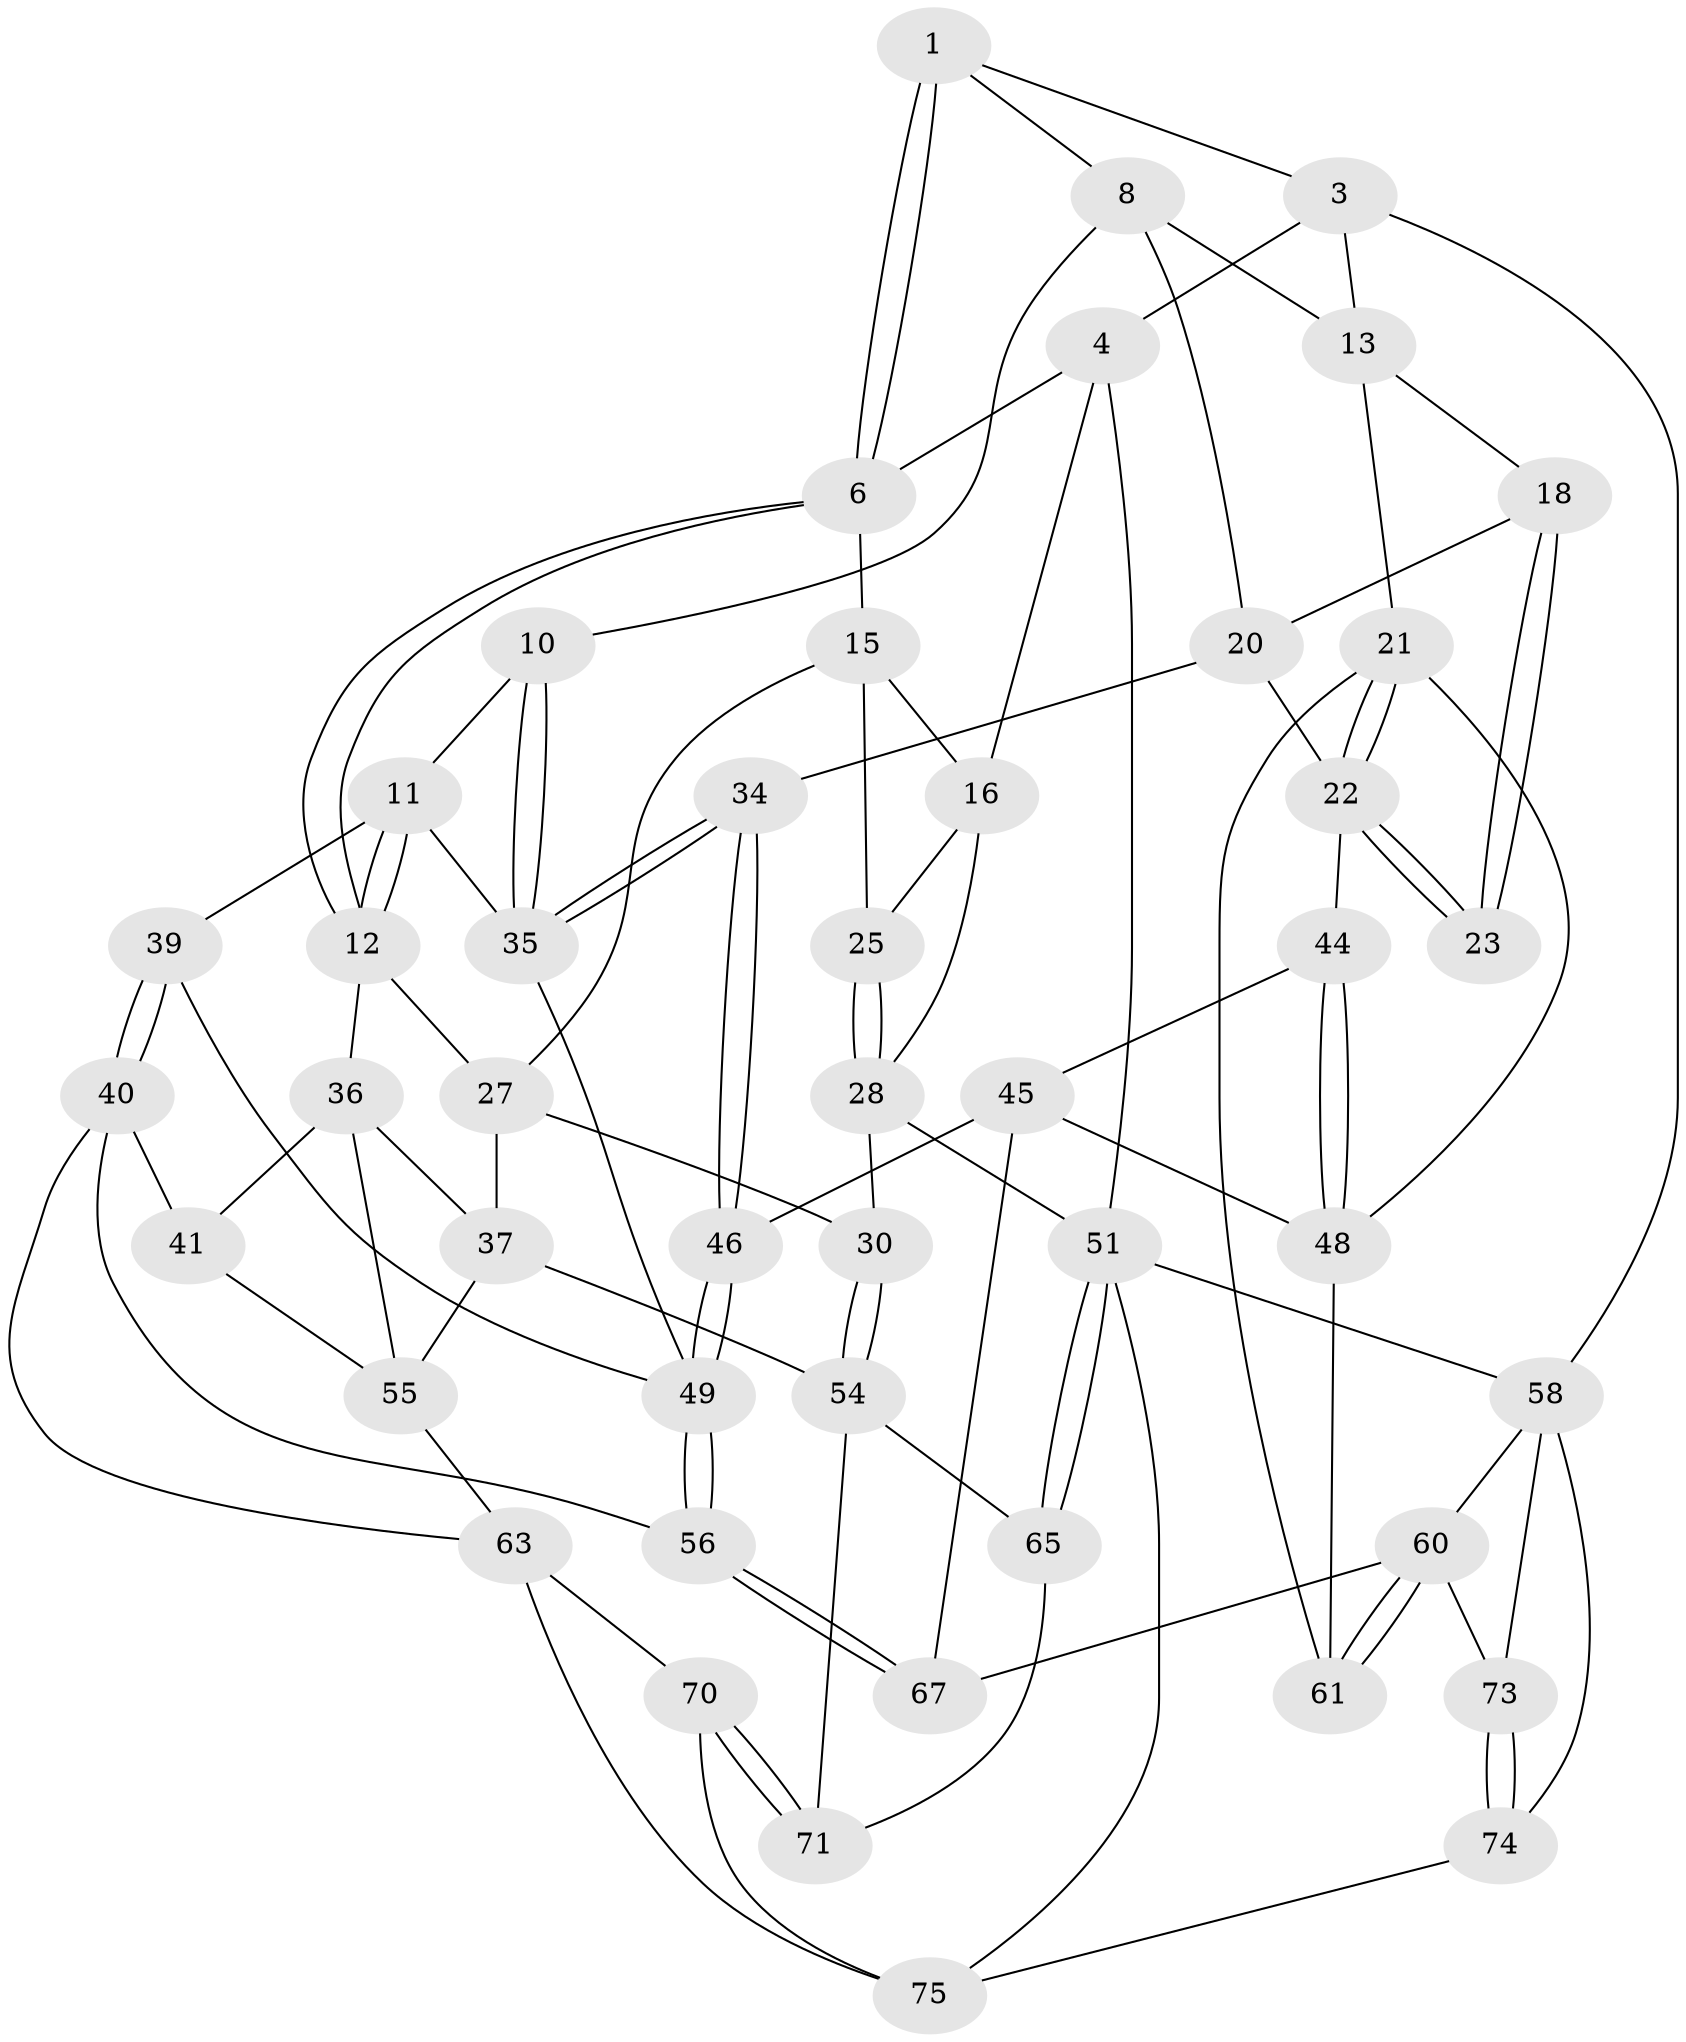 // Generated by graph-tools (version 1.1) at 2025/52/02/27/25 19:52:42]
// undirected, 47 vertices, 105 edges
graph export_dot {
graph [start="1"]
  node [color=gray90,style=filled];
  1 [pos="+0.5991045630353613+0",super="+2"];
  3 [pos="+1+0"];
  4 [pos="+0+0",super="+5"];
  6 [pos="+0.414431732147772+0.1505042562894071",super="+7"];
  8 [pos="+0.6840219192835695+0",super="+9"];
  10 [pos="+0.6030255929020666+0.3348947411224956"];
  11 [pos="+0.48418772349094913+0.3440567284762626",super="+38"];
  12 [pos="+0.43778303126111695+0.3151670261189635",super="+26"];
  13 [pos="+0.8379643633012899+0.1684577435645555",super="+14"];
  15 [pos="+0.18130644286076789+0.15971253780856426",super="+24"];
  16 [pos="+0.07382656776319714+0.15089617693299792",super="+17"];
  18 [pos="+0.7967631918727689+0.23429843107857112",super="+19"];
  20 [pos="+0.7074098203811979+0.32188811465866846",super="+33"];
  21 [pos="+1+0.33035485539627224",super="+47"];
  22 [pos="+0.8690231732332423+0.35390481153394665",super="+32"];
  23 [pos="+0.8459941738313601+0.344949564161886"];
  25 [pos="+0+0.23655069491605757"];
  27 [pos="+0.16735347610771248+0.2872159885287922",super="+29"];
  28 [pos="+0+0.25165921792698215",super="+31"];
  30 [pos="+0+0.4163654188556081"];
  34 [pos="+0.7034103899083978+0.478218001307384"];
  35 [pos="+0.6494666180238149+0.4532657654658967",super="+43"];
  36 [pos="+0.3116161980096841+0.4425446908874685",super="+42"];
  37 [pos="+0.20725116228914087+0.46635684008175476",super="+53"];
  39 [pos="+0.49112403344829636+0.518470559686579"];
  40 [pos="+0.4689553251785443+0.5481743125785162",super="+57"];
  41 [pos="+0.39653838665271746+0.5688997451205465"];
  44 [pos="+0.8652825709045395+0.5493811706548912"];
  45 [pos="+0.8585388864730915+0.5564009860787723",super="+66"];
  46 [pos="+0.7071712721123559+0.5674780412500018"];
  48 [pos="+1+0.4889615220046055",super="+68"];
  49 [pos="+0.6552341462222272+0.6182824661299934",super="+50"];
  51 [pos="+0+0.7624644925604872",super="+52"];
  54 [pos="+0.1604348882277214+0.577474974991197",super="+64"];
  55 [pos="+0.1932970750684399+0.5918019046747928",super="+62"];
  56 [pos="+0.6476776181610367+0.6885038748984781"];
  58 [pos="+1+1",super="+59"];
  60 [pos="+1+0.8461389070548062",super="+72"];
  61 [pos="+1+0.7330294865436461"];
  63 [pos="+0.38130554837983655+0.8596519452569084",super="+69"];
  65 [pos="+0+0.7452696083233656"];
  67 [pos="+0.7622198793809773+0.779913328590765"];
  70 [pos="+0.2542608275693366+0.8702272552397915",super="+77"];
  71 [pos="+0.2520057325729561+0.8686843679369772",super="+76"];
  73 [pos="+0.7582678522607781+0.8579361522112682",super="+79"];
  74 [pos="+0.6343728904001732+1",super="+80"];
  75 [pos="+0.4288186690254047+1",super="+78"];
  1 -- 6;
  1 -- 6;
  1 -- 8;
  1 -- 3;
  3 -- 4;
  3 -- 58;
  3 -- 13;
  4 -- 51;
  4 -- 16;
  4 -- 6;
  6 -- 12;
  6 -- 12;
  6 -- 15;
  8 -- 13;
  8 -- 10;
  8 -- 20;
  10 -- 11;
  10 -- 35;
  10 -- 35;
  11 -- 12;
  11 -- 12;
  11 -- 39;
  11 -- 35;
  12 -- 27;
  12 -- 36;
  13 -- 18;
  13 -- 21;
  15 -- 16;
  15 -- 25;
  15 -- 27;
  16 -- 25;
  16 -- 28;
  18 -- 23 [weight=2];
  18 -- 23;
  18 -- 20;
  20 -- 34;
  20 -- 22;
  21 -- 22;
  21 -- 22;
  21 -- 48;
  21 -- 61;
  22 -- 23;
  22 -- 23;
  22 -- 44;
  25 -- 28;
  25 -- 28;
  27 -- 37;
  27 -- 30;
  28 -- 51;
  28 -- 30;
  30 -- 54;
  30 -- 54;
  34 -- 35;
  34 -- 35;
  34 -- 46;
  34 -- 46;
  35 -- 49;
  36 -- 37;
  36 -- 41;
  36 -- 55;
  37 -- 54;
  37 -- 55;
  39 -- 40;
  39 -- 40;
  39 -- 49;
  40 -- 41;
  40 -- 56;
  40 -- 63;
  41 -- 55;
  44 -- 45;
  44 -- 48;
  44 -- 48;
  45 -- 46;
  45 -- 67;
  45 -- 48;
  46 -- 49;
  46 -- 49;
  48 -- 61;
  49 -- 56;
  49 -- 56;
  51 -- 65;
  51 -- 65;
  51 -- 75;
  51 -- 58;
  54 -- 65;
  54 -- 71;
  55 -- 63;
  56 -- 67;
  56 -- 67;
  58 -- 74;
  58 -- 60;
  58 -- 73;
  60 -- 61;
  60 -- 61;
  60 -- 73;
  60 -- 67;
  63 -- 75;
  63 -- 70;
  65 -- 71;
  70 -- 71 [weight=2];
  70 -- 71;
  70 -- 75;
  73 -- 74 [weight=2];
  73 -- 74;
  74 -- 75;
}

